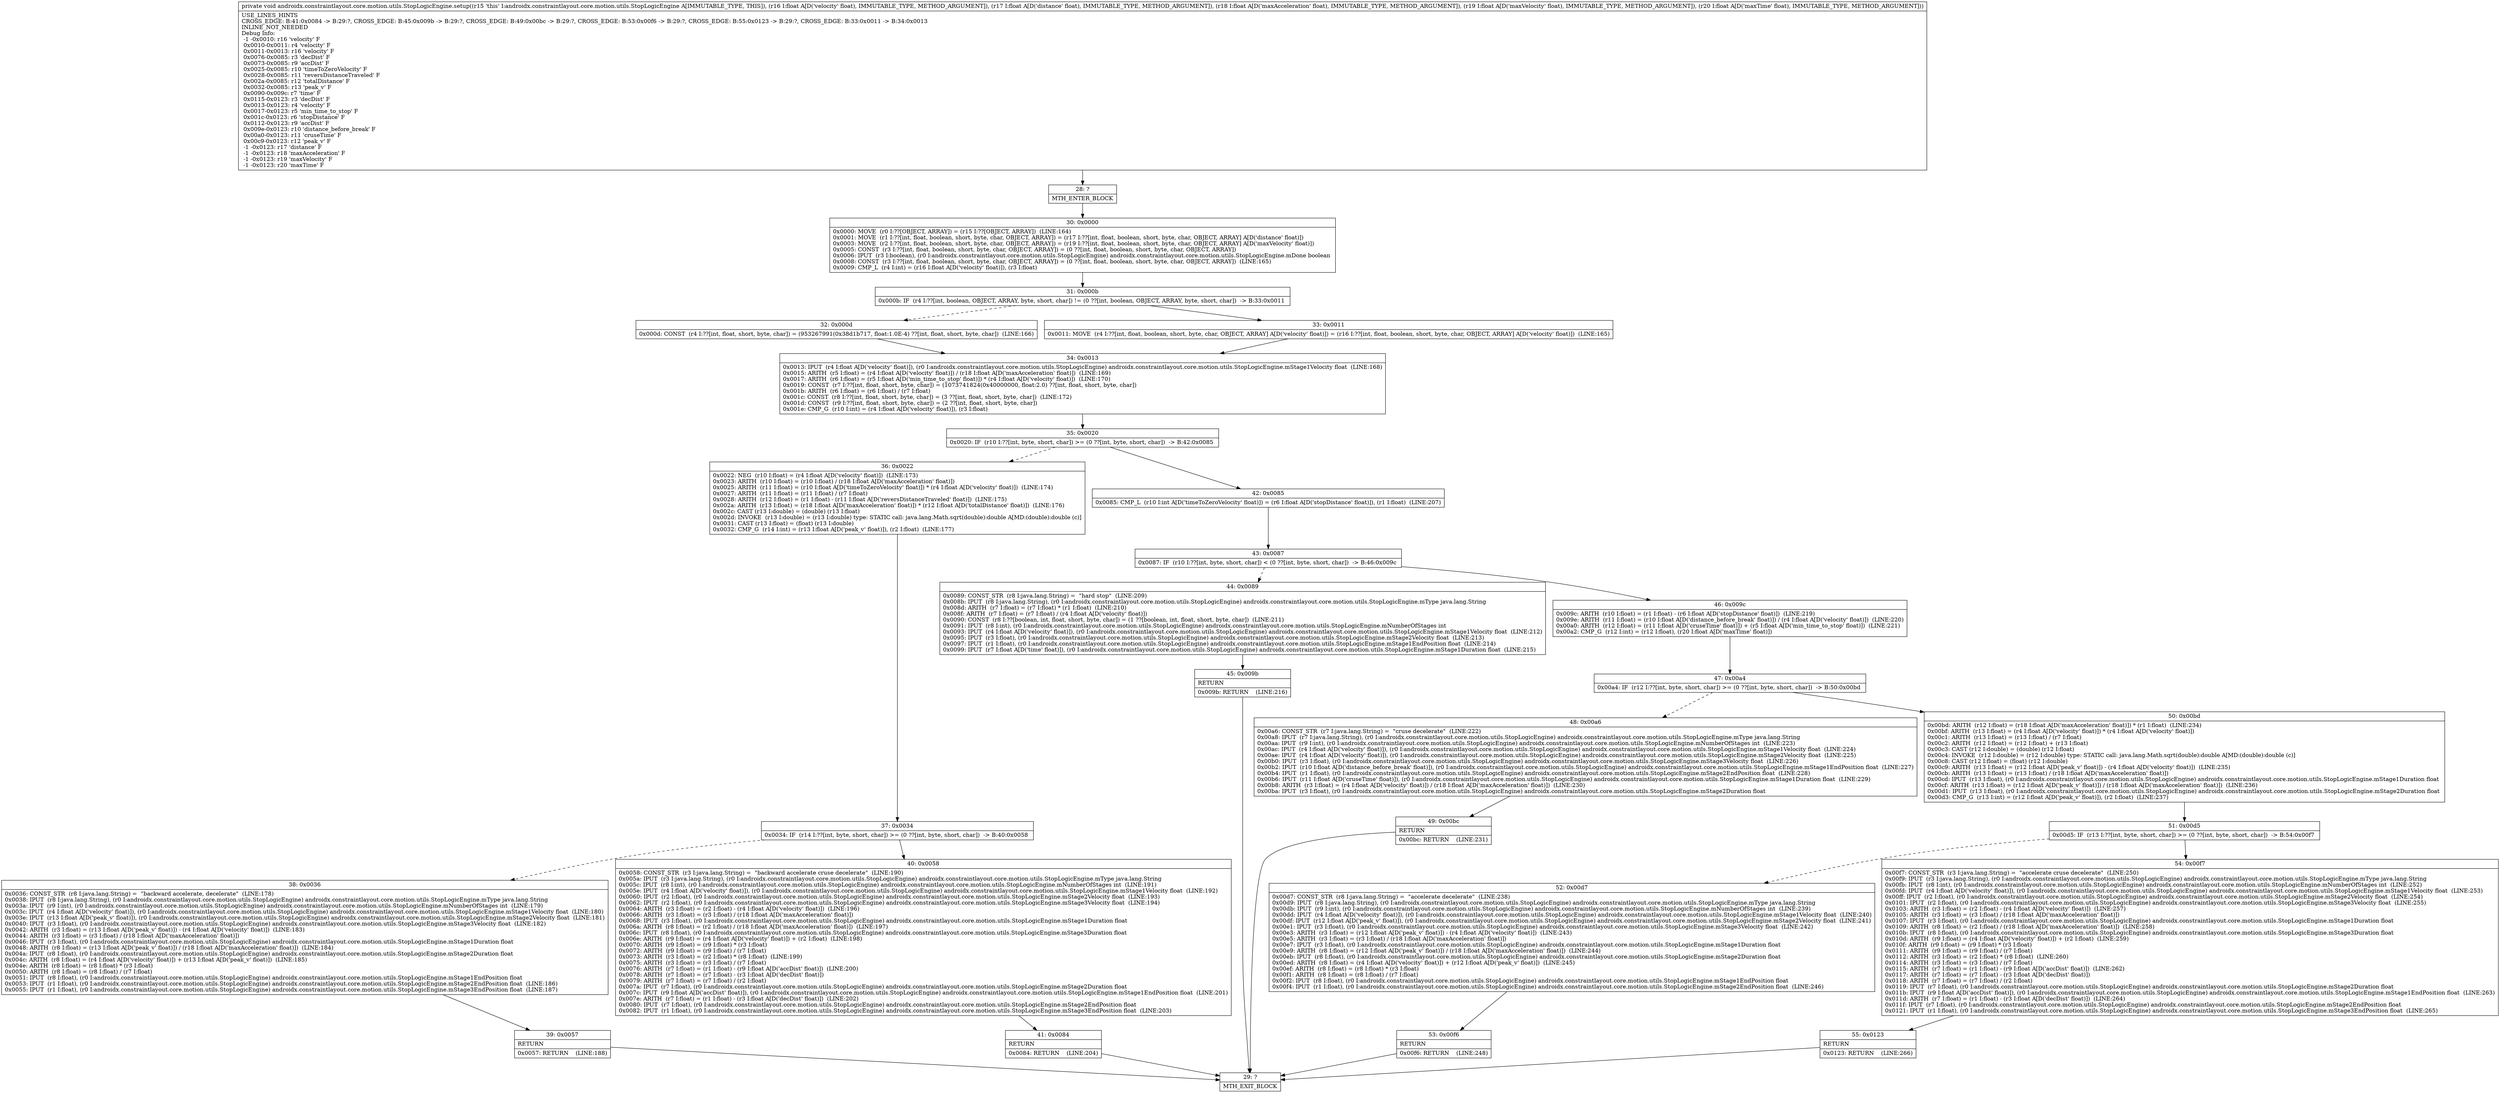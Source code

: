 digraph "CFG forandroidx.constraintlayout.core.motion.utils.StopLogicEngine.setup(FFFFF)V" {
Node_28 [shape=record,label="{28\:\ ?|MTH_ENTER_BLOCK\l}"];
Node_30 [shape=record,label="{30\:\ 0x0000|0x0000: MOVE  (r0 I:??[OBJECT, ARRAY]) = (r15 I:??[OBJECT, ARRAY])  (LINE:164)\l0x0001: MOVE  (r1 I:??[int, float, boolean, short, byte, char, OBJECT, ARRAY]) = (r17 I:??[int, float, boolean, short, byte, char, OBJECT, ARRAY] A[D('distance' float)]) \l0x0003: MOVE  (r2 I:??[int, float, boolean, short, byte, char, OBJECT, ARRAY]) = (r19 I:??[int, float, boolean, short, byte, char, OBJECT, ARRAY] A[D('maxVelocity' float)]) \l0x0005: CONST  (r3 I:??[int, float, boolean, short, byte, char, OBJECT, ARRAY]) = (0 ??[int, float, boolean, short, byte, char, OBJECT, ARRAY]) \l0x0006: IPUT  (r3 I:boolean), (r0 I:androidx.constraintlayout.core.motion.utils.StopLogicEngine) androidx.constraintlayout.core.motion.utils.StopLogicEngine.mDone boolean \l0x0008: CONST  (r3 I:??[int, float, boolean, short, byte, char, OBJECT, ARRAY]) = (0 ??[int, float, boolean, short, byte, char, OBJECT, ARRAY])  (LINE:165)\l0x0009: CMP_L  (r4 I:int) = (r16 I:float A[D('velocity' float)]), (r3 I:float) \l}"];
Node_31 [shape=record,label="{31\:\ 0x000b|0x000b: IF  (r4 I:??[int, boolean, OBJECT, ARRAY, byte, short, char]) != (0 ??[int, boolean, OBJECT, ARRAY, byte, short, char])  \-\> B:33:0x0011 \l}"];
Node_32 [shape=record,label="{32\:\ 0x000d|0x000d: CONST  (r4 I:??[int, float, short, byte, char]) = (953267991(0x38d1b717, float:1.0E\-4) ??[int, float, short, byte, char])  (LINE:166)\l}"];
Node_34 [shape=record,label="{34\:\ 0x0013|0x0013: IPUT  (r4 I:float A[D('velocity' float)]), (r0 I:androidx.constraintlayout.core.motion.utils.StopLogicEngine) androidx.constraintlayout.core.motion.utils.StopLogicEngine.mStage1Velocity float  (LINE:168)\l0x0015: ARITH  (r5 I:float) = (r4 I:float A[D('velocity' float)]) \/ (r18 I:float A[D('maxAcceleration' float)])  (LINE:169)\l0x0017: ARITH  (r6 I:float) = (r5 I:float A[D('min_time_to_stop' float)]) * (r4 I:float A[D('velocity' float)])  (LINE:170)\l0x0019: CONST  (r7 I:??[int, float, short, byte, char]) = (1073741824(0x40000000, float:2.0) ??[int, float, short, byte, char]) \l0x001b: ARITH  (r6 I:float) = (r6 I:float) \/ (r7 I:float) \l0x001c: CONST  (r8 I:??[int, float, short, byte, char]) = (3 ??[int, float, short, byte, char])  (LINE:172)\l0x001d: CONST  (r9 I:??[int, float, short, byte, char]) = (2 ??[int, float, short, byte, char]) \l0x001e: CMP_G  (r10 I:int) = (r4 I:float A[D('velocity' float)]), (r3 I:float) \l}"];
Node_35 [shape=record,label="{35\:\ 0x0020|0x0020: IF  (r10 I:??[int, byte, short, char]) \>= (0 ??[int, byte, short, char])  \-\> B:42:0x0085 \l}"];
Node_36 [shape=record,label="{36\:\ 0x0022|0x0022: NEG  (r10 I:float) = (r4 I:float A[D('velocity' float)])  (LINE:173)\l0x0023: ARITH  (r10 I:float) = (r10 I:float) \/ (r18 I:float A[D('maxAcceleration' float)]) \l0x0025: ARITH  (r11 I:float) = (r10 I:float A[D('timeToZeroVelocity' float)]) * (r4 I:float A[D('velocity' float)])  (LINE:174)\l0x0027: ARITH  (r11 I:float) = (r11 I:float) \/ (r7 I:float) \l0x0028: ARITH  (r12 I:float) = (r1 I:float) \- (r11 I:float A[D('reversDistanceTraveled' float)])  (LINE:175)\l0x002a: ARITH  (r13 I:float) = (r18 I:float A[D('maxAcceleration' float)]) * (r12 I:float A[D('totalDistance' float)])  (LINE:176)\l0x002c: CAST (r13 I:double) = (double) (r13 I:float) \l0x002d: INVOKE  (r13 I:double) = (r13 I:double) type: STATIC call: java.lang.Math.sqrt(double):double A[MD:(double):double (c)]\l0x0031: CAST (r13 I:float) = (float) (r13 I:double) \l0x0032: CMP_G  (r14 I:int) = (r13 I:float A[D('peak_v' float)]), (r2 I:float)  (LINE:177)\l}"];
Node_37 [shape=record,label="{37\:\ 0x0034|0x0034: IF  (r14 I:??[int, byte, short, char]) \>= (0 ??[int, byte, short, char])  \-\> B:40:0x0058 \l}"];
Node_38 [shape=record,label="{38\:\ 0x0036|0x0036: CONST_STR  (r8 I:java.lang.String) =  \"backward accelerate, decelerate\"  (LINE:178)\l0x0038: IPUT  (r8 I:java.lang.String), (r0 I:androidx.constraintlayout.core.motion.utils.StopLogicEngine) androidx.constraintlayout.core.motion.utils.StopLogicEngine.mType java.lang.String \l0x003a: IPUT  (r9 I:int), (r0 I:androidx.constraintlayout.core.motion.utils.StopLogicEngine) androidx.constraintlayout.core.motion.utils.StopLogicEngine.mNumberOfStages int  (LINE:179)\l0x003c: IPUT  (r4 I:float A[D('velocity' float)]), (r0 I:androidx.constraintlayout.core.motion.utils.StopLogicEngine) androidx.constraintlayout.core.motion.utils.StopLogicEngine.mStage1Velocity float  (LINE:180)\l0x003e: IPUT  (r13 I:float A[D('peak_v' float)]), (r0 I:androidx.constraintlayout.core.motion.utils.StopLogicEngine) androidx.constraintlayout.core.motion.utils.StopLogicEngine.mStage2Velocity float  (LINE:181)\l0x0040: IPUT  (r3 I:float), (r0 I:androidx.constraintlayout.core.motion.utils.StopLogicEngine) androidx.constraintlayout.core.motion.utils.StopLogicEngine.mStage3Velocity float  (LINE:182)\l0x0042: ARITH  (r3 I:float) = (r13 I:float A[D('peak_v' float)]) \- (r4 I:float A[D('velocity' float)])  (LINE:183)\l0x0044: ARITH  (r3 I:float) = (r3 I:float) \/ (r18 I:float A[D('maxAcceleration' float)]) \l0x0046: IPUT  (r3 I:float), (r0 I:androidx.constraintlayout.core.motion.utils.StopLogicEngine) androidx.constraintlayout.core.motion.utils.StopLogicEngine.mStage1Duration float \l0x0048: ARITH  (r8 I:float) = (r13 I:float A[D('peak_v' float)]) \/ (r18 I:float A[D('maxAcceleration' float)])  (LINE:184)\l0x004a: IPUT  (r8 I:float), (r0 I:androidx.constraintlayout.core.motion.utils.StopLogicEngine) androidx.constraintlayout.core.motion.utils.StopLogicEngine.mStage2Duration float \l0x004c: ARITH  (r8 I:float) = (r4 I:float A[D('velocity' float)]) + (r13 I:float A[D('peak_v' float)])  (LINE:185)\l0x004e: ARITH  (r8 I:float) = (r8 I:float) * (r3 I:float) \l0x0050: ARITH  (r8 I:float) = (r8 I:float) \/ (r7 I:float) \l0x0051: IPUT  (r8 I:float), (r0 I:androidx.constraintlayout.core.motion.utils.StopLogicEngine) androidx.constraintlayout.core.motion.utils.StopLogicEngine.mStage1EndPosition float \l0x0053: IPUT  (r1 I:float), (r0 I:androidx.constraintlayout.core.motion.utils.StopLogicEngine) androidx.constraintlayout.core.motion.utils.StopLogicEngine.mStage2EndPosition float  (LINE:186)\l0x0055: IPUT  (r1 I:float), (r0 I:androidx.constraintlayout.core.motion.utils.StopLogicEngine) androidx.constraintlayout.core.motion.utils.StopLogicEngine.mStage3EndPosition float  (LINE:187)\l}"];
Node_39 [shape=record,label="{39\:\ 0x0057|RETURN\l|0x0057: RETURN    (LINE:188)\l}"];
Node_29 [shape=record,label="{29\:\ ?|MTH_EXIT_BLOCK\l}"];
Node_40 [shape=record,label="{40\:\ 0x0058|0x0058: CONST_STR  (r3 I:java.lang.String) =  \"backward accelerate cruse decelerate\"  (LINE:190)\l0x005a: IPUT  (r3 I:java.lang.String), (r0 I:androidx.constraintlayout.core.motion.utils.StopLogicEngine) androidx.constraintlayout.core.motion.utils.StopLogicEngine.mType java.lang.String \l0x005c: IPUT  (r8 I:int), (r0 I:androidx.constraintlayout.core.motion.utils.StopLogicEngine) androidx.constraintlayout.core.motion.utils.StopLogicEngine.mNumberOfStages int  (LINE:191)\l0x005e: IPUT  (r4 I:float A[D('velocity' float)]), (r0 I:androidx.constraintlayout.core.motion.utils.StopLogicEngine) androidx.constraintlayout.core.motion.utils.StopLogicEngine.mStage1Velocity float  (LINE:192)\l0x0060: IPUT  (r2 I:float), (r0 I:androidx.constraintlayout.core.motion.utils.StopLogicEngine) androidx.constraintlayout.core.motion.utils.StopLogicEngine.mStage2Velocity float  (LINE:193)\l0x0062: IPUT  (r2 I:float), (r0 I:androidx.constraintlayout.core.motion.utils.StopLogicEngine) androidx.constraintlayout.core.motion.utils.StopLogicEngine.mStage3Velocity float  (LINE:194)\l0x0064: ARITH  (r3 I:float) = (r2 I:float) \- (r4 I:float A[D('velocity' float)])  (LINE:196)\l0x0066: ARITH  (r3 I:float) = (r3 I:float) \/ (r18 I:float A[D('maxAcceleration' float)]) \l0x0068: IPUT  (r3 I:float), (r0 I:androidx.constraintlayout.core.motion.utils.StopLogicEngine) androidx.constraintlayout.core.motion.utils.StopLogicEngine.mStage1Duration float \l0x006a: ARITH  (r8 I:float) = (r2 I:float) \/ (r18 I:float A[D('maxAcceleration' float)])  (LINE:197)\l0x006c: IPUT  (r8 I:float), (r0 I:androidx.constraintlayout.core.motion.utils.StopLogicEngine) androidx.constraintlayout.core.motion.utils.StopLogicEngine.mStage3Duration float \l0x006e: ARITH  (r9 I:float) = (r4 I:float A[D('velocity' float)]) + (r2 I:float)  (LINE:198)\l0x0070: ARITH  (r9 I:float) = (r9 I:float) * (r3 I:float) \l0x0072: ARITH  (r9 I:float) = (r9 I:float) \/ (r7 I:float) \l0x0073: ARITH  (r3 I:float) = (r2 I:float) * (r8 I:float)  (LINE:199)\l0x0075: ARITH  (r3 I:float) = (r3 I:float) \/ (r7 I:float) \l0x0076: ARITH  (r7 I:float) = (r1 I:float) \- (r9 I:float A[D('accDist' float)])  (LINE:200)\l0x0078: ARITH  (r7 I:float) = (r7 I:float) \- (r3 I:float A[D('decDist' float)]) \l0x0079: ARITH  (r7 I:float) = (r7 I:float) \/ (r2 I:float) \l0x007a: IPUT  (r7 I:float), (r0 I:androidx.constraintlayout.core.motion.utils.StopLogicEngine) androidx.constraintlayout.core.motion.utils.StopLogicEngine.mStage2Duration float \l0x007c: IPUT  (r9 I:float A[D('accDist' float)]), (r0 I:androidx.constraintlayout.core.motion.utils.StopLogicEngine) androidx.constraintlayout.core.motion.utils.StopLogicEngine.mStage1EndPosition float  (LINE:201)\l0x007e: ARITH  (r7 I:float) = (r1 I:float) \- (r3 I:float A[D('decDist' float)])  (LINE:202)\l0x0080: IPUT  (r7 I:float), (r0 I:androidx.constraintlayout.core.motion.utils.StopLogicEngine) androidx.constraintlayout.core.motion.utils.StopLogicEngine.mStage2EndPosition float \l0x0082: IPUT  (r1 I:float), (r0 I:androidx.constraintlayout.core.motion.utils.StopLogicEngine) androidx.constraintlayout.core.motion.utils.StopLogicEngine.mStage3EndPosition float  (LINE:203)\l}"];
Node_41 [shape=record,label="{41\:\ 0x0084|RETURN\l|0x0084: RETURN    (LINE:204)\l}"];
Node_42 [shape=record,label="{42\:\ 0x0085|0x0085: CMP_L  (r10 I:int A[D('timeToZeroVelocity' float)]) = (r6 I:float A[D('stopDistance' float)]), (r1 I:float)  (LINE:207)\l}"];
Node_43 [shape=record,label="{43\:\ 0x0087|0x0087: IF  (r10 I:??[int, byte, short, char]) \< (0 ??[int, byte, short, char])  \-\> B:46:0x009c \l}"];
Node_44 [shape=record,label="{44\:\ 0x0089|0x0089: CONST_STR  (r8 I:java.lang.String) =  \"hard stop\"  (LINE:209)\l0x008b: IPUT  (r8 I:java.lang.String), (r0 I:androidx.constraintlayout.core.motion.utils.StopLogicEngine) androidx.constraintlayout.core.motion.utils.StopLogicEngine.mType java.lang.String \l0x008d: ARITH  (r7 I:float) = (r7 I:float) * (r1 I:float)  (LINE:210)\l0x008f: ARITH  (r7 I:float) = (r7 I:float) \/ (r4 I:float A[D('velocity' float)]) \l0x0090: CONST  (r8 I:??[boolean, int, float, short, byte, char]) = (1 ??[boolean, int, float, short, byte, char])  (LINE:211)\l0x0091: IPUT  (r8 I:int), (r0 I:androidx.constraintlayout.core.motion.utils.StopLogicEngine) androidx.constraintlayout.core.motion.utils.StopLogicEngine.mNumberOfStages int \l0x0093: IPUT  (r4 I:float A[D('velocity' float)]), (r0 I:androidx.constraintlayout.core.motion.utils.StopLogicEngine) androidx.constraintlayout.core.motion.utils.StopLogicEngine.mStage1Velocity float  (LINE:212)\l0x0095: IPUT  (r3 I:float), (r0 I:androidx.constraintlayout.core.motion.utils.StopLogicEngine) androidx.constraintlayout.core.motion.utils.StopLogicEngine.mStage2Velocity float  (LINE:213)\l0x0097: IPUT  (r1 I:float), (r0 I:androidx.constraintlayout.core.motion.utils.StopLogicEngine) androidx.constraintlayout.core.motion.utils.StopLogicEngine.mStage1EndPosition float  (LINE:214)\l0x0099: IPUT  (r7 I:float A[D('time' float)]), (r0 I:androidx.constraintlayout.core.motion.utils.StopLogicEngine) androidx.constraintlayout.core.motion.utils.StopLogicEngine.mStage1Duration float  (LINE:215)\l}"];
Node_45 [shape=record,label="{45\:\ 0x009b|RETURN\l|0x009b: RETURN    (LINE:216)\l}"];
Node_46 [shape=record,label="{46\:\ 0x009c|0x009c: ARITH  (r10 I:float) = (r1 I:float) \- (r6 I:float A[D('stopDistance' float)])  (LINE:219)\l0x009e: ARITH  (r11 I:float) = (r10 I:float A[D('distance_before_break' float)]) \/ (r4 I:float A[D('velocity' float)])  (LINE:220)\l0x00a0: ARITH  (r12 I:float) = (r11 I:float A[D('cruseTime' float)]) + (r5 I:float A[D('min_time_to_stop' float)])  (LINE:221)\l0x00a2: CMP_G  (r12 I:int) = (r12 I:float), (r20 I:float A[D('maxTime' float)]) \l}"];
Node_47 [shape=record,label="{47\:\ 0x00a4|0x00a4: IF  (r12 I:??[int, byte, short, char]) \>= (0 ??[int, byte, short, char])  \-\> B:50:0x00bd \l}"];
Node_48 [shape=record,label="{48\:\ 0x00a6|0x00a6: CONST_STR  (r7 I:java.lang.String) =  \"cruse decelerate\"  (LINE:222)\l0x00a8: IPUT  (r7 I:java.lang.String), (r0 I:androidx.constraintlayout.core.motion.utils.StopLogicEngine) androidx.constraintlayout.core.motion.utils.StopLogicEngine.mType java.lang.String \l0x00aa: IPUT  (r9 I:int), (r0 I:androidx.constraintlayout.core.motion.utils.StopLogicEngine) androidx.constraintlayout.core.motion.utils.StopLogicEngine.mNumberOfStages int  (LINE:223)\l0x00ac: IPUT  (r4 I:float A[D('velocity' float)]), (r0 I:androidx.constraintlayout.core.motion.utils.StopLogicEngine) androidx.constraintlayout.core.motion.utils.StopLogicEngine.mStage1Velocity float  (LINE:224)\l0x00ae: IPUT  (r4 I:float A[D('velocity' float)]), (r0 I:androidx.constraintlayout.core.motion.utils.StopLogicEngine) androidx.constraintlayout.core.motion.utils.StopLogicEngine.mStage2Velocity float  (LINE:225)\l0x00b0: IPUT  (r3 I:float), (r0 I:androidx.constraintlayout.core.motion.utils.StopLogicEngine) androidx.constraintlayout.core.motion.utils.StopLogicEngine.mStage3Velocity float  (LINE:226)\l0x00b2: IPUT  (r10 I:float A[D('distance_before_break' float)]), (r0 I:androidx.constraintlayout.core.motion.utils.StopLogicEngine) androidx.constraintlayout.core.motion.utils.StopLogicEngine.mStage1EndPosition float  (LINE:227)\l0x00b4: IPUT  (r1 I:float), (r0 I:androidx.constraintlayout.core.motion.utils.StopLogicEngine) androidx.constraintlayout.core.motion.utils.StopLogicEngine.mStage2EndPosition float  (LINE:228)\l0x00b6: IPUT  (r11 I:float A[D('cruseTime' float)]), (r0 I:androidx.constraintlayout.core.motion.utils.StopLogicEngine) androidx.constraintlayout.core.motion.utils.StopLogicEngine.mStage1Duration float  (LINE:229)\l0x00b8: ARITH  (r3 I:float) = (r4 I:float A[D('velocity' float)]) \/ (r18 I:float A[D('maxAcceleration' float)])  (LINE:230)\l0x00ba: IPUT  (r3 I:float), (r0 I:androidx.constraintlayout.core.motion.utils.StopLogicEngine) androidx.constraintlayout.core.motion.utils.StopLogicEngine.mStage2Duration float \l}"];
Node_49 [shape=record,label="{49\:\ 0x00bc|RETURN\l|0x00bc: RETURN    (LINE:231)\l}"];
Node_50 [shape=record,label="{50\:\ 0x00bd|0x00bd: ARITH  (r12 I:float) = (r18 I:float A[D('maxAcceleration' float)]) * (r1 I:float)  (LINE:234)\l0x00bf: ARITH  (r13 I:float) = (r4 I:float A[D('velocity' float)]) * (r4 I:float A[D('velocity' float)]) \l0x00c1: ARITH  (r13 I:float) = (r13 I:float) \/ (r7 I:float) \l0x00c2: ARITH  (r12 I:float) = (r12 I:float) + (r13 I:float) \l0x00c3: CAST (r12 I:double) = (double) (r12 I:float) \l0x00c4: INVOKE  (r12 I:double) = (r12 I:double) type: STATIC call: java.lang.Math.sqrt(double):double A[MD:(double):double (c)]\l0x00c8: CAST (r12 I:float) = (float) (r12 I:double) \l0x00c9: ARITH  (r13 I:float) = (r12 I:float A[D('peak_v' float)]) \- (r4 I:float A[D('velocity' float)])  (LINE:235)\l0x00cb: ARITH  (r13 I:float) = (r13 I:float) \/ (r18 I:float A[D('maxAcceleration' float)]) \l0x00cd: IPUT  (r13 I:float), (r0 I:androidx.constraintlayout.core.motion.utils.StopLogicEngine) androidx.constraintlayout.core.motion.utils.StopLogicEngine.mStage1Duration float \l0x00cf: ARITH  (r13 I:float) = (r12 I:float A[D('peak_v' float)]) \/ (r18 I:float A[D('maxAcceleration' float)])  (LINE:236)\l0x00d1: IPUT  (r13 I:float), (r0 I:androidx.constraintlayout.core.motion.utils.StopLogicEngine) androidx.constraintlayout.core.motion.utils.StopLogicEngine.mStage2Duration float \l0x00d3: CMP_G  (r13 I:int) = (r12 I:float A[D('peak_v' float)]), (r2 I:float)  (LINE:237)\l}"];
Node_51 [shape=record,label="{51\:\ 0x00d5|0x00d5: IF  (r13 I:??[int, byte, short, char]) \>= (0 ??[int, byte, short, char])  \-\> B:54:0x00f7 \l}"];
Node_52 [shape=record,label="{52\:\ 0x00d7|0x00d7: CONST_STR  (r8 I:java.lang.String) =  \"accelerate decelerate\"  (LINE:238)\l0x00d9: IPUT  (r8 I:java.lang.String), (r0 I:androidx.constraintlayout.core.motion.utils.StopLogicEngine) androidx.constraintlayout.core.motion.utils.StopLogicEngine.mType java.lang.String \l0x00db: IPUT  (r9 I:int), (r0 I:androidx.constraintlayout.core.motion.utils.StopLogicEngine) androidx.constraintlayout.core.motion.utils.StopLogicEngine.mNumberOfStages int  (LINE:239)\l0x00dd: IPUT  (r4 I:float A[D('velocity' float)]), (r0 I:androidx.constraintlayout.core.motion.utils.StopLogicEngine) androidx.constraintlayout.core.motion.utils.StopLogicEngine.mStage1Velocity float  (LINE:240)\l0x00df: IPUT  (r12 I:float A[D('peak_v' float)]), (r0 I:androidx.constraintlayout.core.motion.utils.StopLogicEngine) androidx.constraintlayout.core.motion.utils.StopLogicEngine.mStage2Velocity float  (LINE:241)\l0x00e1: IPUT  (r3 I:float), (r0 I:androidx.constraintlayout.core.motion.utils.StopLogicEngine) androidx.constraintlayout.core.motion.utils.StopLogicEngine.mStage3Velocity float  (LINE:242)\l0x00e3: ARITH  (r3 I:float) = (r12 I:float A[D('peak_v' float)]) \- (r4 I:float A[D('velocity' float)])  (LINE:243)\l0x00e5: ARITH  (r3 I:float) = (r3 I:float) \/ (r18 I:float A[D('maxAcceleration' float)]) \l0x00e7: IPUT  (r3 I:float), (r0 I:androidx.constraintlayout.core.motion.utils.StopLogicEngine) androidx.constraintlayout.core.motion.utils.StopLogicEngine.mStage1Duration float \l0x00e9: ARITH  (r8 I:float) = (r12 I:float A[D('peak_v' float)]) \/ (r18 I:float A[D('maxAcceleration' float)])  (LINE:244)\l0x00eb: IPUT  (r8 I:float), (r0 I:androidx.constraintlayout.core.motion.utils.StopLogicEngine) androidx.constraintlayout.core.motion.utils.StopLogicEngine.mStage2Duration float \l0x00ed: ARITH  (r8 I:float) = (r4 I:float A[D('velocity' float)]) + (r12 I:float A[D('peak_v' float)])  (LINE:245)\l0x00ef: ARITH  (r8 I:float) = (r8 I:float) * (r3 I:float) \l0x00f1: ARITH  (r8 I:float) = (r8 I:float) \/ (r7 I:float) \l0x00f2: IPUT  (r8 I:float), (r0 I:androidx.constraintlayout.core.motion.utils.StopLogicEngine) androidx.constraintlayout.core.motion.utils.StopLogicEngine.mStage1EndPosition float \l0x00f4: IPUT  (r1 I:float), (r0 I:androidx.constraintlayout.core.motion.utils.StopLogicEngine) androidx.constraintlayout.core.motion.utils.StopLogicEngine.mStage2EndPosition float  (LINE:246)\l}"];
Node_53 [shape=record,label="{53\:\ 0x00f6|RETURN\l|0x00f6: RETURN    (LINE:248)\l}"];
Node_54 [shape=record,label="{54\:\ 0x00f7|0x00f7: CONST_STR  (r3 I:java.lang.String) =  \"accelerate cruse decelerate\"  (LINE:250)\l0x00f9: IPUT  (r3 I:java.lang.String), (r0 I:androidx.constraintlayout.core.motion.utils.StopLogicEngine) androidx.constraintlayout.core.motion.utils.StopLogicEngine.mType java.lang.String \l0x00fb: IPUT  (r8 I:int), (r0 I:androidx.constraintlayout.core.motion.utils.StopLogicEngine) androidx.constraintlayout.core.motion.utils.StopLogicEngine.mNumberOfStages int  (LINE:252)\l0x00fd: IPUT  (r4 I:float A[D('velocity' float)]), (r0 I:androidx.constraintlayout.core.motion.utils.StopLogicEngine) androidx.constraintlayout.core.motion.utils.StopLogicEngine.mStage1Velocity float  (LINE:253)\l0x00ff: IPUT  (r2 I:float), (r0 I:androidx.constraintlayout.core.motion.utils.StopLogicEngine) androidx.constraintlayout.core.motion.utils.StopLogicEngine.mStage2Velocity float  (LINE:254)\l0x0101: IPUT  (r2 I:float), (r0 I:androidx.constraintlayout.core.motion.utils.StopLogicEngine) androidx.constraintlayout.core.motion.utils.StopLogicEngine.mStage3Velocity float  (LINE:255)\l0x0103: ARITH  (r3 I:float) = (r2 I:float) \- (r4 I:float A[D('velocity' float)])  (LINE:257)\l0x0105: ARITH  (r3 I:float) = (r3 I:float) \/ (r18 I:float A[D('maxAcceleration' float)]) \l0x0107: IPUT  (r3 I:float), (r0 I:androidx.constraintlayout.core.motion.utils.StopLogicEngine) androidx.constraintlayout.core.motion.utils.StopLogicEngine.mStage1Duration float \l0x0109: ARITH  (r8 I:float) = (r2 I:float) \/ (r18 I:float A[D('maxAcceleration' float)])  (LINE:258)\l0x010b: IPUT  (r8 I:float), (r0 I:androidx.constraintlayout.core.motion.utils.StopLogicEngine) androidx.constraintlayout.core.motion.utils.StopLogicEngine.mStage3Duration float \l0x010d: ARITH  (r9 I:float) = (r4 I:float A[D('velocity' float)]) + (r2 I:float)  (LINE:259)\l0x010f: ARITH  (r9 I:float) = (r9 I:float) * (r3 I:float) \l0x0111: ARITH  (r9 I:float) = (r9 I:float) \/ (r7 I:float) \l0x0112: ARITH  (r3 I:float) = (r2 I:float) * (r8 I:float)  (LINE:260)\l0x0114: ARITH  (r3 I:float) = (r3 I:float) \/ (r7 I:float) \l0x0115: ARITH  (r7 I:float) = (r1 I:float) \- (r9 I:float A[D('accDist' float)])  (LINE:262)\l0x0117: ARITH  (r7 I:float) = (r7 I:float) \- (r3 I:float A[D('decDist' float)]) \l0x0118: ARITH  (r7 I:float) = (r7 I:float) \/ (r2 I:float) \l0x0119: IPUT  (r7 I:float), (r0 I:androidx.constraintlayout.core.motion.utils.StopLogicEngine) androidx.constraintlayout.core.motion.utils.StopLogicEngine.mStage2Duration float \l0x011b: IPUT  (r9 I:float A[D('accDist' float)]), (r0 I:androidx.constraintlayout.core.motion.utils.StopLogicEngine) androidx.constraintlayout.core.motion.utils.StopLogicEngine.mStage1EndPosition float  (LINE:263)\l0x011d: ARITH  (r7 I:float) = (r1 I:float) \- (r3 I:float A[D('decDist' float)])  (LINE:264)\l0x011f: IPUT  (r7 I:float), (r0 I:androidx.constraintlayout.core.motion.utils.StopLogicEngine) androidx.constraintlayout.core.motion.utils.StopLogicEngine.mStage2EndPosition float \l0x0121: IPUT  (r1 I:float), (r0 I:androidx.constraintlayout.core.motion.utils.StopLogicEngine) androidx.constraintlayout.core.motion.utils.StopLogicEngine.mStage3EndPosition float  (LINE:265)\l}"];
Node_55 [shape=record,label="{55\:\ 0x0123|RETURN\l|0x0123: RETURN    (LINE:266)\l}"];
Node_33 [shape=record,label="{33\:\ 0x0011|0x0011: MOVE  (r4 I:??[int, float, boolean, short, byte, char, OBJECT, ARRAY] A[D('velocity' float)]) = (r16 I:??[int, float, boolean, short, byte, char, OBJECT, ARRAY] A[D('velocity' float)])  (LINE:165)\l}"];
MethodNode[shape=record,label="{private void androidx.constraintlayout.core.motion.utils.StopLogicEngine.setup((r15 'this' I:androidx.constraintlayout.core.motion.utils.StopLogicEngine A[IMMUTABLE_TYPE, THIS]), (r16 I:float A[D('velocity' float), IMMUTABLE_TYPE, METHOD_ARGUMENT]), (r17 I:float A[D('distance' float), IMMUTABLE_TYPE, METHOD_ARGUMENT]), (r18 I:float A[D('maxAcceleration' float), IMMUTABLE_TYPE, METHOD_ARGUMENT]), (r19 I:float A[D('maxVelocity' float), IMMUTABLE_TYPE, METHOD_ARGUMENT]), (r20 I:float A[D('maxTime' float), IMMUTABLE_TYPE, METHOD_ARGUMENT]))  | USE_LINES_HINTS\lCROSS_EDGE: B:41:0x0084 \-\> B:29:?, CROSS_EDGE: B:45:0x009b \-\> B:29:?, CROSS_EDGE: B:49:0x00bc \-\> B:29:?, CROSS_EDGE: B:53:0x00f6 \-\> B:29:?, CROSS_EDGE: B:55:0x0123 \-\> B:29:?, CROSS_EDGE: B:33:0x0011 \-\> B:34:0x0013\lINLINE_NOT_NEEDED\lDebug Info:\l  \-1 \-0x0010: r16 'velocity' F\l  0x0010\-0x0011: r4 'velocity' F\l  0x0011\-0x0013: r16 'velocity' F\l  0x0076\-0x0085: r3 'decDist' F\l  0x0073\-0x0085: r9 'accDist' F\l  0x0025\-0x0085: r10 'timeToZeroVelocity' F\l  0x0028\-0x0085: r11 'reversDistanceTraveled' F\l  0x002a\-0x0085: r12 'totalDistance' F\l  0x0032\-0x0085: r13 'peak_v' F\l  0x0090\-0x009c: r7 'time' F\l  0x0115\-0x0123: r3 'decDist' F\l  0x0013\-0x0123: r4 'velocity' F\l  0x0017\-0x0123: r5 'min_time_to_stop' F\l  0x001c\-0x0123: r6 'stopDistance' F\l  0x0112\-0x0123: r9 'accDist' F\l  0x009e\-0x0123: r10 'distance_before_break' F\l  0x00a0\-0x0123: r11 'cruseTime' F\l  0x00c9\-0x0123: r12 'peak_v' F\l  \-1 \-0x0123: r17 'distance' F\l  \-1 \-0x0123: r18 'maxAcceleration' F\l  \-1 \-0x0123: r19 'maxVelocity' F\l  \-1 \-0x0123: r20 'maxTime' F\l}"];
MethodNode -> Node_28;Node_28 -> Node_30;
Node_30 -> Node_31;
Node_31 -> Node_32[style=dashed];
Node_31 -> Node_33;
Node_32 -> Node_34;
Node_34 -> Node_35;
Node_35 -> Node_36[style=dashed];
Node_35 -> Node_42;
Node_36 -> Node_37;
Node_37 -> Node_38[style=dashed];
Node_37 -> Node_40;
Node_38 -> Node_39;
Node_39 -> Node_29;
Node_40 -> Node_41;
Node_41 -> Node_29;
Node_42 -> Node_43;
Node_43 -> Node_44[style=dashed];
Node_43 -> Node_46;
Node_44 -> Node_45;
Node_45 -> Node_29;
Node_46 -> Node_47;
Node_47 -> Node_48[style=dashed];
Node_47 -> Node_50;
Node_48 -> Node_49;
Node_49 -> Node_29;
Node_50 -> Node_51;
Node_51 -> Node_52[style=dashed];
Node_51 -> Node_54;
Node_52 -> Node_53;
Node_53 -> Node_29;
Node_54 -> Node_55;
Node_55 -> Node_29;
Node_33 -> Node_34;
}

